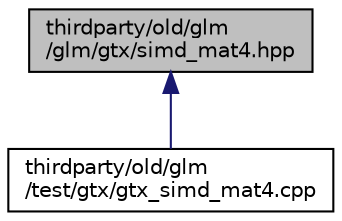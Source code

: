 digraph "thirdparty/old/glm/glm/gtx/simd_mat4.hpp"
{
  edge [fontname="Helvetica",fontsize="10",labelfontname="Helvetica",labelfontsize="10"];
  node [fontname="Helvetica",fontsize="10",shape=record];
  Node1 [label="thirdparty/old/glm\l/glm/gtx/simd_mat4.hpp",height=0.2,width=0.4,color="black", fillcolor="grey75", style="filled", fontcolor="black"];
  Node1 -> Node2 [dir="back",color="midnightblue",fontsize="10",style="solid",fontname="Helvetica"];
  Node2 [label="thirdparty/old/glm\l/test/gtx/gtx_simd_mat4.cpp",height=0.2,width=0.4,color="black", fillcolor="white", style="filled",URL="$gtx__simd__mat4_8cpp.html",tooltip="OpenGL Mathematics (glm.g-truc.net) "];
}
